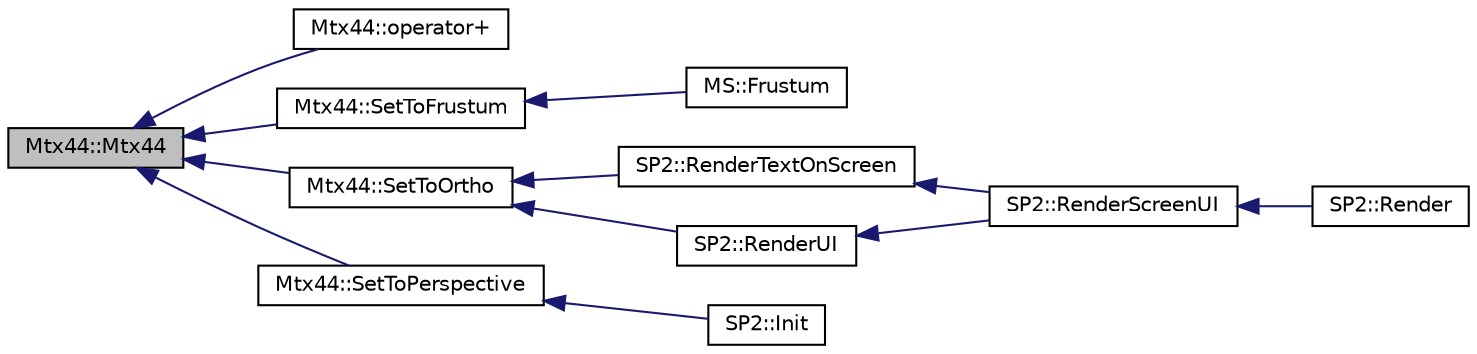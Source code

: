 digraph "Mtx44::Mtx44"
{
  bgcolor="transparent";
  edge [fontname="Helvetica",fontsize="10",labelfontname="Helvetica",labelfontsize="10"];
  node [fontname="Helvetica",fontsize="10",shape=record];
  rankdir="LR";
  Node1 [label="Mtx44::Mtx44",height=0.2,width=0.4,color="black", fillcolor="grey75", style="filled", fontcolor="black"];
  Node1 -> Node2 [dir="back",color="midnightblue",fontsize="10",style="solid",fontname="Helvetica"];
  Node2 [label="Mtx44::operator+",height=0.2,width=0.4,color="black",URL="$classMtx44.html#abcdecb3276c18f29847eb8864b809fa5",tooltip="operator+ overload for matrix-matrix addition "];
  Node1 -> Node3 [dir="back",color="midnightblue",fontsize="10",style="solid",fontname="Helvetica"];
  Node3 [label="Mtx44::SetToFrustum",height=0.2,width=0.4,color="black",URL="$classMtx44.html#a465dcf811eb34049aab4266795d7bd62",tooltip="Set this matrix to frustum matrix. "];
  Node3 -> Node4 [dir="back",color="midnightblue",fontsize="10",style="solid",fontname="Helvetica"];
  Node4 [label="MS::Frustum",height=0.2,width=0.4,color="black",URL="$classMS.html#a155508354e47f5aa755e181e69fc3cd4",tooltip="Setup frustum matrix and push to matrix stack. "];
  Node1 -> Node5 [dir="back",color="midnightblue",fontsize="10",style="solid",fontname="Helvetica"];
  Node5 [label="Mtx44::SetToOrtho",height=0.2,width=0.4,color="black",URL="$classMtx44.html#a0a4c7818be7c1aeb0601ad069c1a591d",tooltip="Setup orthogonal matrix. "];
  Node5 -> Node6 [dir="back",color="midnightblue",fontsize="10",style="solid",fontname="Helvetica"];
  Node6 [label="SP2::RenderTextOnScreen",height=0.2,width=0.4,color="black",URL="$classSP2.html#ab642469a9e89925dafd3055a79b65cda"];
  Node6 -> Node7 [dir="back",color="midnightblue",fontsize="10",style="solid",fontname="Helvetica"];
  Node7 [label="SP2::RenderScreenUI",height=0.2,width=0.4,color="black",URL="$classSP2.html#ac3b1e7055739e49059f10886e828eaa1"];
  Node7 -> Node8 [dir="back",color="midnightblue",fontsize="10",style="solid",fontname="Helvetica"];
  Node8 [label="SP2::Render",height=0.2,width=0.4,color="black",URL="$classSP2.html#a90159ea511cadcc99364c6f75d108a71"];
  Node5 -> Node9 [dir="back",color="midnightblue",fontsize="10",style="solid",fontname="Helvetica"];
  Node9 [label="SP2::RenderUI",height=0.2,width=0.4,color="black",URL="$classSP2.html#a4466b1e27a706fd6f0a7491a6a242eee"];
  Node9 -> Node7 [dir="back",color="midnightblue",fontsize="10",style="solid",fontname="Helvetica"];
  Node1 -> Node10 [dir="back",color="midnightblue",fontsize="10",style="solid",fontname="Helvetica"];
  Node10 [label="Mtx44::SetToPerspective",height=0.2,width=0.4,color="black",URL="$classMtx44.html#ac6e6521111d78ff36d539bf111a902c6",tooltip="Set matrix to be a perspective matrix. "];
  Node10 -> Node11 [dir="back",color="midnightblue",fontsize="10",style="solid",fontname="Helvetica"];
  Node11 [label="SP2::Init",height=0.2,width=0.4,color="black",URL="$classSP2.html#a8669c489b6a968f367a4610b254ac992"];
}
